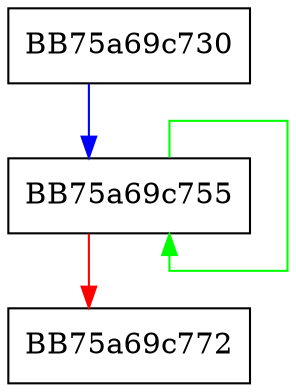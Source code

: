digraph MMX4_pminsw {
  node [shape="box"];
  graph [splines=ortho];
  BB75a69c730 -> BB75a69c755 [color="blue"];
  BB75a69c755 -> BB75a69c755 [color="green"];
  BB75a69c755 -> BB75a69c772 [color="red"];
}